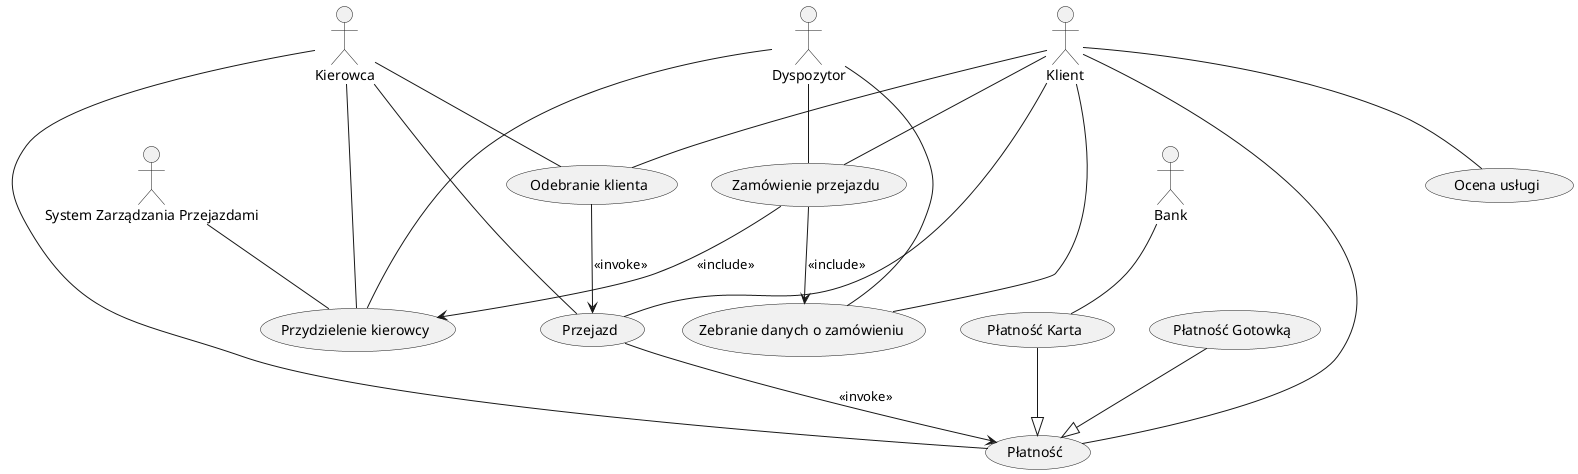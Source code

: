 @startuml

actor Klient
actor Kierowca
actor Dyspozytor
actor Bank 
actor "System Zarządzania Przejazdami" as SZP 

usecase "Zamówienie przejazdu" as Zamowienie
usecase "Przydzielenie kierowcy" as Przydzial
usecase "Zebranie danych o zamówieniu" as DataCollection
usecase "Odebranie klienta" as Odbior
usecase Przejazd
usecase "Ocena usługi" as Ocena
usecase "Płatność" as Platnosc
usecase "Płatność Karta" as PlatnoscKarta
usecase "Płatność Gotowką" as PlatnoscGotowka

Klient -- Zamowienie
Klient -- DataCollection
Klient -- Ocena
Klient -- Odbior
Klient -- Platnosc
Klient -- Przejazd

Kierowca -- Przejazd
Kierowca -- Odbior
Kierowca -- Przydzial
Kierowca -- Platnosc

Dyspozytor -- Zamowienie
Dyspozytor -- Przydzial
Dyspozytor -- DataCollection

SZP -- Przydzial
Bank -- PlatnoscKarta

Zamowienie --> DataCollection : <<include>>
Zamowienie --> Przydzial : <<include>>

Odbior --> Przejazd : <<invoke>>
Przejazd --> Platnosc : <<invoke>>

PlatnoscKarta --|> Platnosc
PlatnoscGotowka --|> Platnosc
@enduml
